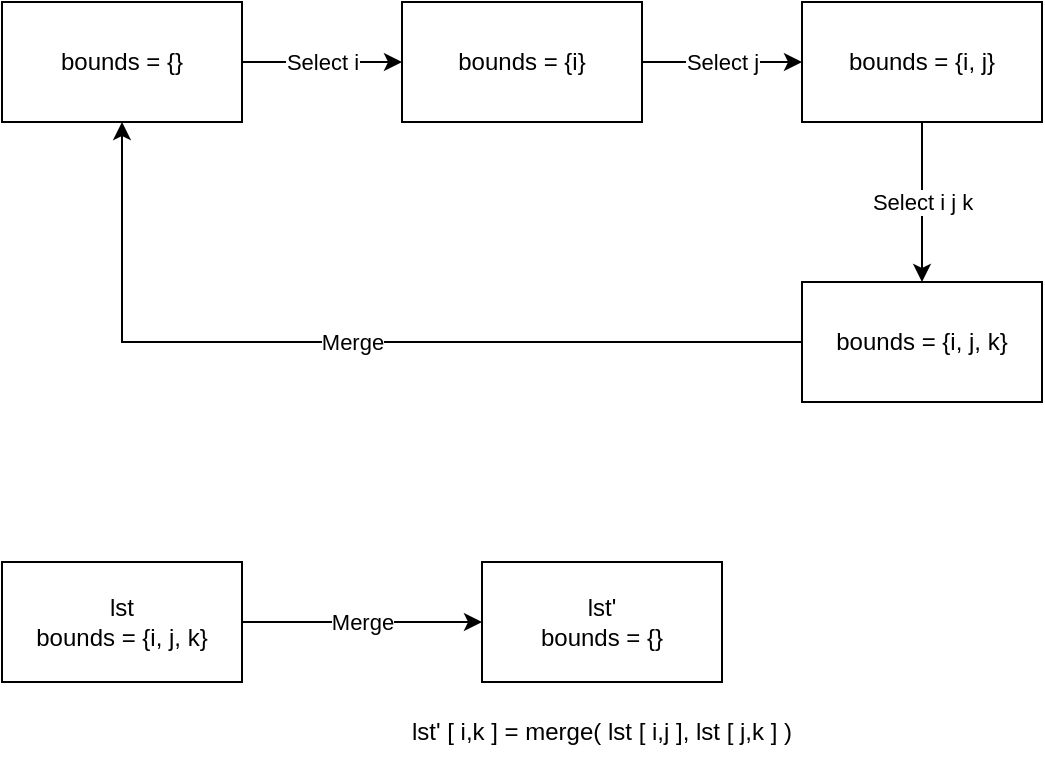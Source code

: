 <mxfile version="12.5.3" type="device"><diagram id="QRttnX9MFvWJGwH67WJp" name="Page-1"><mxGraphModel dx="821" dy="569" grid="1" gridSize="10" guides="1" tooltips="1" connect="1" arrows="1" fold="1" page="1" pageScale="1" pageWidth="827" pageHeight="1169" math="0" shadow="0"><root><mxCell id="0"/><mxCell id="1" parent="0"/><mxCell id="rM8peXznXnBz2OJhx9to-3" value="Select i" style="edgeStyle=orthogonalEdgeStyle;rounded=0;orthogonalLoop=1;jettySize=auto;html=1;" edge="1" parent="1" source="rM8peXznXnBz2OJhx9to-1" target="rM8peXznXnBz2OJhx9to-2"><mxGeometry relative="1" as="geometry"/></mxCell><mxCell id="rM8peXznXnBz2OJhx9to-1" value="bounds = {}" style="rounded=0;whiteSpace=wrap;html=1;" vertex="1" parent="1"><mxGeometry x="80" y="80" width="120" height="60" as="geometry"/></mxCell><mxCell id="rM8peXznXnBz2OJhx9to-5" value="Select j" style="edgeStyle=orthogonalEdgeStyle;rounded=0;orthogonalLoop=1;jettySize=auto;html=1;" edge="1" parent="1" source="rM8peXznXnBz2OJhx9to-2" target="rM8peXznXnBz2OJhx9to-4"><mxGeometry relative="1" as="geometry"/></mxCell><mxCell id="rM8peXznXnBz2OJhx9to-2" value="bounds = {i}" style="rounded=0;whiteSpace=wrap;html=1;" vertex="1" parent="1"><mxGeometry x="280" y="80" width="120" height="60" as="geometry"/></mxCell><mxCell id="rM8peXznXnBz2OJhx9to-7" value="Select i j k" style="edgeStyle=orthogonalEdgeStyle;rounded=0;orthogonalLoop=1;jettySize=auto;html=1;" edge="1" parent="1" source="rM8peXznXnBz2OJhx9to-4" target="rM8peXznXnBz2OJhx9to-6"><mxGeometry relative="1" as="geometry"/></mxCell><mxCell id="rM8peXznXnBz2OJhx9to-4" value="bounds = {i, j}" style="rounded=0;whiteSpace=wrap;html=1;" vertex="1" parent="1"><mxGeometry x="480" y="80" width="120" height="60" as="geometry"/></mxCell><mxCell id="rM8peXznXnBz2OJhx9to-8" value="Merge" style="edgeStyle=orthogonalEdgeStyle;rounded=0;orthogonalLoop=1;jettySize=auto;html=1;" edge="1" parent="1" source="rM8peXznXnBz2OJhx9to-6" target="rM8peXznXnBz2OJhx9to-1"><mxGeometry relative="1" as="geometry"/></mxCell><mxCell id="rM8peXznXnBz2OJhx9to-6" value="bounds = {i, j, k}" style="rounded=0;whiteSpace=wrap;html=1;" vertex="1" parent="1"><mxGeometry x="480" y="220" width="120" height="60" as="geometry"/></mxCell><mxCell id="rM8peXznXnBz2OJhx9to-11" value="Merge" style="edgeStyle=orthogonalEdgeStyle;rounded=0;orthogonalLoop=1;jettySize=auto;html=1;" edge="1" parent="1" source="rM8peXznXnBz2OJhx9to-9" target="rM8peXznXnBz2OJhx9to-10"><mxGeometry relative="1" as="geometry"/></mxCell><mxCell id="rM8peXznXnBz2OJhx9to-9" value="lst&lt;br&gt;bounds = {i, j, k}" style="rounded=0;whiteSpace=wrap;html=1;" vertex="1" parent="1"><mxGeometry x="80" y="360" width="120" height="60" as="geometry"/></mxCell><mxCell id="rM8peXznXnBz2OJhx9to-10" value="lst'&lt;br&gt;bounds = {}" style="rounded=0;whiteSpace=wrap;html=1;" vertex="1" parent="1"><mxGeometry x="320" y="360" width="120" height="60" as="geometry"/></mxCell><mxCell id="rM8peXznXnBz2OJhx9to-13" value="lst' [ i,k ] = merge( lst [ i,j ], lst [ j,k ] )" style="text;html=1;strokeColor=none;fillColor=none;align=center;verticalAlign=middle;whiteSpace=wrap;rounded=0;" vertex="1" parent="1"><mxGeometry x="275" y="420" width="210" height="50" as="geometry"/></mxCell></root></mxGraphModel></diagram></mxfile>